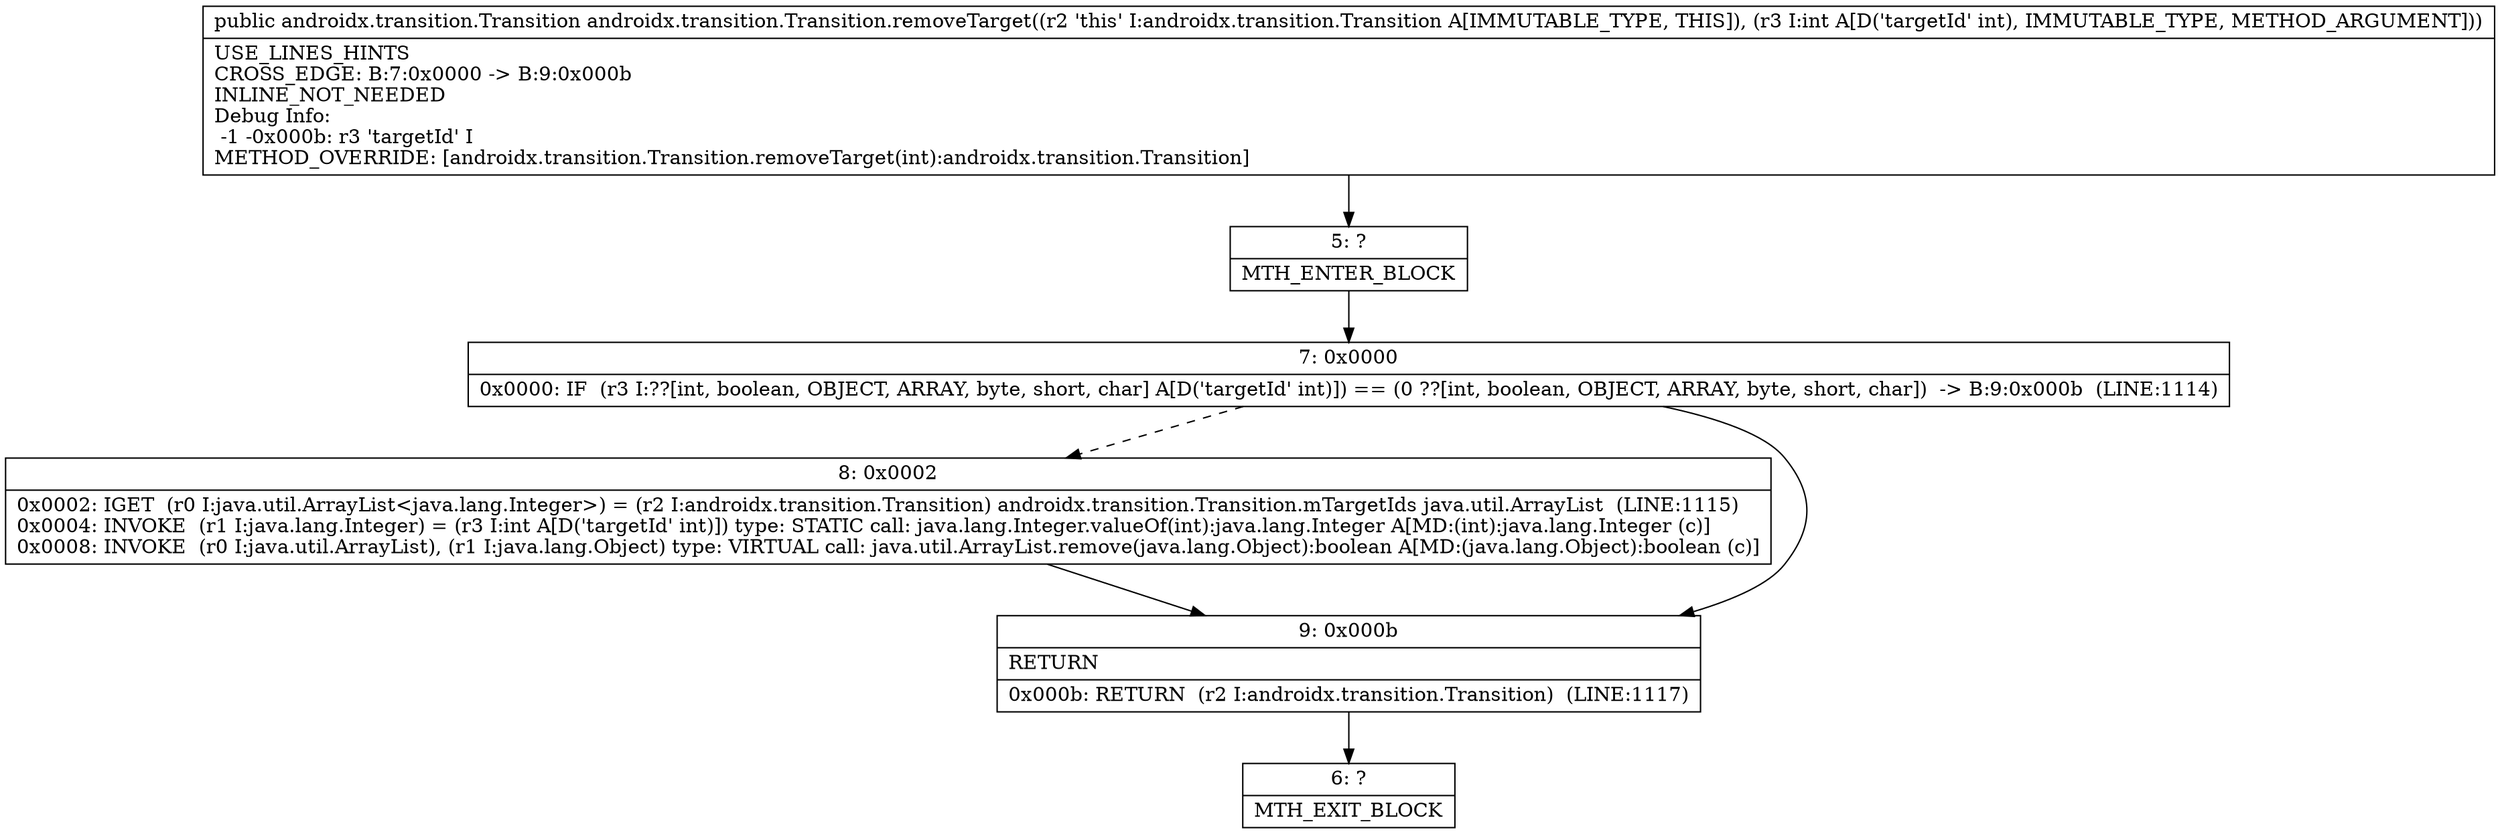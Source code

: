 digraph "CFG forandroidx.transition.Transition.removeTarget(I)Landroidx\/transition\/Transition;" {
Node_5 [shape=record,label="{5\:\ ?|MTH_ENTER_BLOCK\l}"];
Node_7 [shape=record,label="{7\:\ 0x0000|0x0000: IF  (r3 I:??[int, boolean, OBJECT, ARRAY, byte, short, char] A[D('targetId' int)]) == (0 ??[int, boolean, OBJECT, ARRAY, byte, short, char])  \-\> B:9:0x000b  (LINE:1114)\l}"];
Node_8 [shape=record,label="{8\:\ 0x0002|0x0002: IGET  (r0 I:java.util.ArrayList\<java.lang.Integer\>) = (r2 I:androidx.transition.Transition) androidx.transition.Transition.mTargetIds java.util.ArrayList  (LINE:1115)\l0x0004: INVOKE  (r1 I:java.lang.Integer) = (r3 I:int A[D('targetId' int)]) type: STATIC call: java.lang.Integer.valueOf(int):java.lang.Integer A[MD:(int):java.lang.Integer (c)]\l0x0008: INVOKE  (r0 I:java.util.ArrayList), (r1 I:java.lang.Object) type: VIRTUAL call: java.util.ArrayList.remove(java.lang.Object):boolean A[MD:(java.lang.Object):boolean (c)]\l}"];
Node_9 [shape=record,label="{9\:\ 0x000b|RETURN\l|0x000b: RETURN  (r2 I:androidx.transition.Transition)  (LINE:1117)\l}"];
Node_6 [shape=record,label="{6\:\ ?|MTH_EXIT_BLOCK\l}"];
MethodNode[shape=record,label="{public androidx.transition.Transition androidx.transition.Transition.removeTarget((r2 'this' I:androidx.transition.Transition A[IMMUTABLE_TYPE, THIS]), (r3 I:int A[D('targetId' int), IMMUTABLE_TYPE, METHOD_ARGUMENT]))  | USE_LINES_HINTS\lCROSS_EDGE: B:7:0x0000 \-\> B:9:0x000b\lINLINE_NOT_NEEDED\lDebug Info:\l  \-1 \-0x000b: r3 'targetId' I\lMETHOD_OVERRIDE: [androidx.transition.Transition.removeTarget(int):androidx.transition.Transition]\l}"];
MethodNode -> Node_5;Node_5 -> Node_7;
Node_7 -> Node_8[style=dashed];
Node_7 -> Node_9;
Node_8 -> Node_9;
Node_9 -> Node_6;
}

